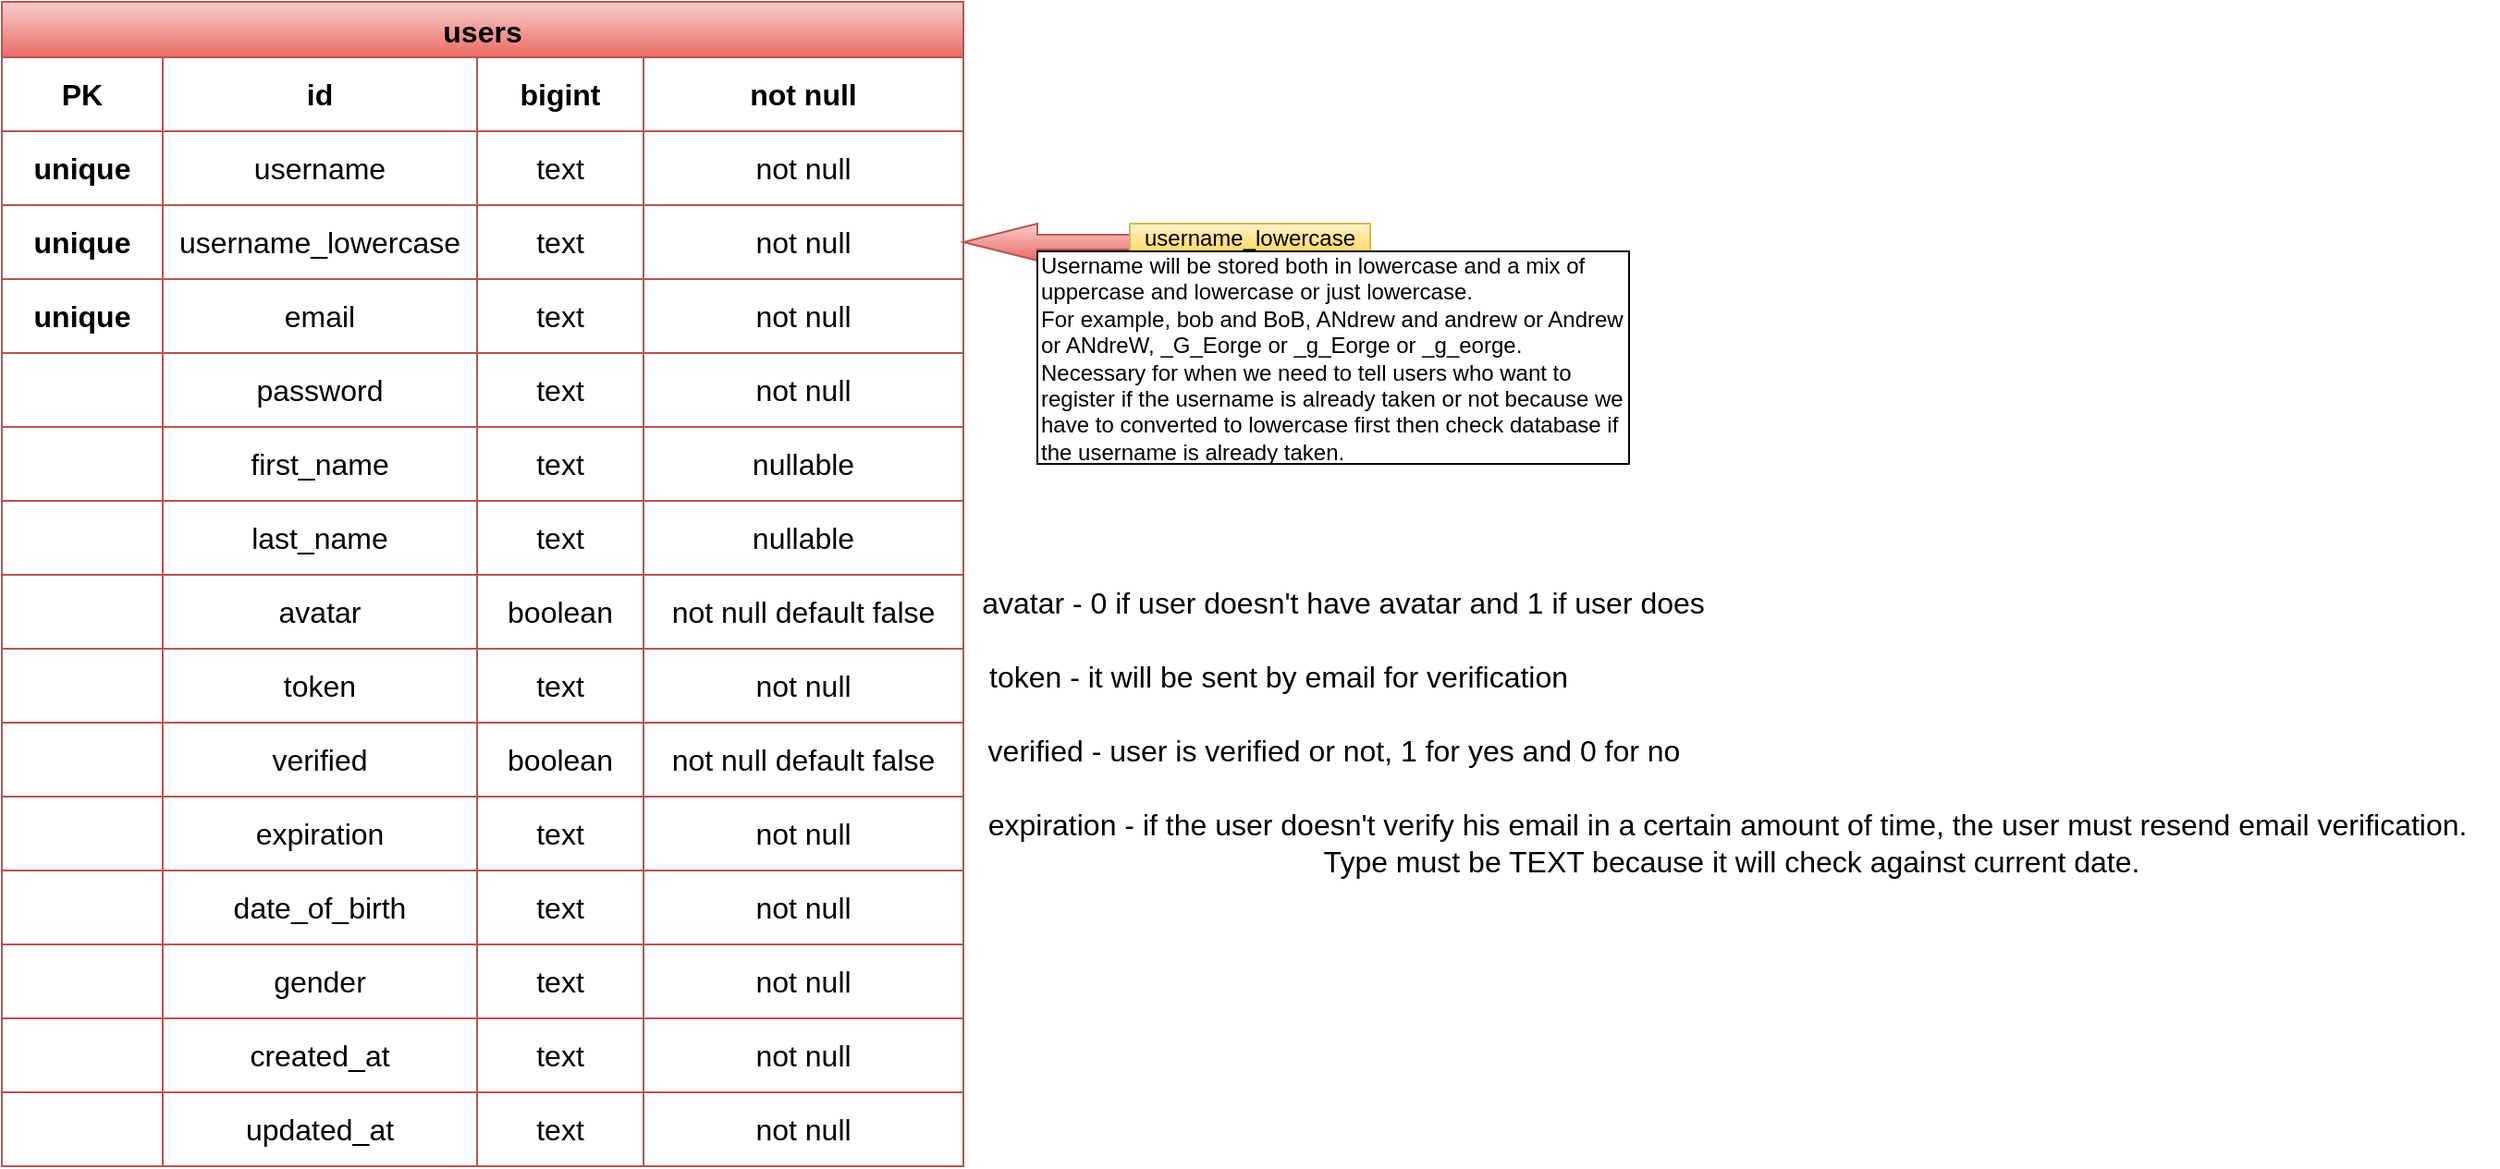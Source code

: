 <mxfile version="21.1.2" type="device">
  <diagram name="Page-1" id="t4gs9tPtVX5zqlGiPhsi">
    <mxGraphModel dx="1060" dy="560" grid="1" gridSize="10" guides="1" tooltips="1" connect="1" arrows="1" fold="1" page="1" pageScale="1" pageWidth="2500" pageHeight="2500" math="0" shadow="0">
      <root>
        <mxCell id="0" />
        <mxCell id="1" parent="0" />
        <mxCell id="QIEU1KKEI3exDOAzTcKu-1" value="users" style="shape=table;startSize=30;container=1;collapsible=0;childLayout=tableLayout;strokeColor=#b85450;fontSize=16;fillColor=#f8cecc;gradientColor=#ea6b66;fontStyle=1;movable=1;resizable=1;rotatable=1;deletable=1;editable=1;locked=0;connectable=1;" parent="1" vertex="1">
          <mxGeometry x="440" y="60" width="520" height="630" as="geometry" />
        </mxCell>
        <mxCell id="QIEU1KKEI3exDOAzTcKu-2" value="" style="shape=tableRow;horizontal=0;startSize=0;swimlaneHead=0;swimlaneBody=0;strokeColor=inherit;top=0;left=0;bottom=0;right=0;collapsible=0;dropTarget=0;fillColor=none;points=[[0,0.5],[1,0.5]];portConstraint=eastwest;fontSize=16;movable=1;resizable=1;rotatable=1;deletable=1;editable=1;locked=0;connectable=1;" parent="QIEU1KKEI3exDOAzTcKu-1" vertex="1">
          <mxGeometry y="30" width="520" height="40" as="geometry" />
        </mxCell>
        <mxCell id="QIEU1KKEI3exDOAzTcKu-3" value="&lt;b&gt;PK&lt;/b&gt;" style="shape=partialRectangle;html=1;whiteSpace=wrap;connectable=1;strokeColor=inherit;overflow=hidden;fillColor=none;top=0;left=0;bottom=0;right=0;pointerEvents=1;fontSize=16;movable=1;resizable=1;rotatable=1;deletable=1;editable=1;locked=0;" parent="QIEU1KKEI3exDOAzTcKu-2" vertex="1">
          <mxGeometry width="87" height="40" as="geometry">
            <mxRectangle width="87" height="40" as="alternateBounds" />
          </mxGeometry>
        </mxCell>
        <mxCell id="QIEU1KKEI3exDOAzTcKu-4" value="&lt;b&gt;id&lt;/b&gt;" style="shape=partialRectangle;html=1;whiteSpace=wrap;connectable=1;strokeColor=inherit;overflow=hidden;fillColor=none;top=0;left=0;bottom=0;right=0;pointerEvents=1;fontSize=16;movable=1;resizable=1;rotatable=1;deletable=1;editable=1;locked=0;" parent="QIEU1KKEI3exDOAzTcKu-2" vertex="1">
          <mxGeometry x="87" width="170" height="40" as="geometry">
            <mxRectangle width="170" height="40" as="alternateBounds" />
          </mxGeometry>
        </mxCell>
        <mxCell id="QIEU1KKEI3exDOAzTcKu-5" value="&lt;b&gt;bigint&lt;/b&gt;" style="shape=partialRectangle;html=1;whiteSpace=wrap;connectable=1;strokeColor=inherit;overflow=hidden;fillColor=none;top=0;left=0;bottom=0;right=0;pointerEvents=1;fontSize=16;movable=1;resizable=1;rotatable=1;deletable=1;editable=1;locked=0;" parent="QIEU1KKEI3exDOAzTcKu-2" vertex="1">
          <mxGeometry x="257" width="90" height="40" as="geometry">
            <mxRectangle width="90" height="40" as="alternateBounds" />
          </mxGeometry>
        </mxCell>
        <mxCell id="QIEU1KKEI3exDOAzTcKu-6" value="&lt;b&gt;not null&lt;/b&gt;" style="shape=partialRectangle;html=1;whiteSpace=wrap;connectable=1;strokeColor=inherit;overflow=hidden;fillColor=none;top=0;left=0;bottom=0;right=0;pointerEvents=1;fontSize=16;movable=1;resizable=1;rotatable=1;deletable=1;editable=1;locked=0;" parent="QIEU1KKEI3exDOAzTcKu-2" vertex="1">
          <mxGeometry x="347" width="173" height="40" as="geometry">
            <mxRectangle width="173" height="40" as="alternateBounds" />
          </mxGeometry>
        </mxCell>
        <mxCell id="QIEU1KKEI3exDOAzTcKu-7" value="" style="shape=tableRow;horizontal=0;startSize=0;swimlaneHead=0;swimlaneBody=0;strokeColor=inherit;top=0;left=0;bottom=0;right=0;collapsible=0;dropTarget=0;fillColor=none;points=[[0,0.5],[1,0.5]];portConstraint=eastwest;fontSize=16;movable=1;resizable=1;rotatable=1;deletable=1;editable=1;locked=0;connectable=1;" parent="QIEU1KKEI3exDOAzTcKu-1" vertex="1">
          <mxGeometry y="70" width="520" height="40" as="geometry" />
        </mxCell>
        <mxCell id="QIEU1KKEI3exDOAzTcKu-8" value="unique" style="shape=partialRectangle;html=1;whiteSpace=wrap;connectable=1;strokeColor=inherit;overflow=hidden;fillColor=none;top=0;left=0;bottom=0;right=0;pointerEvents=1;fontSize=16;fontStyle=1;movable=1;resizable=1;rotatable=1;deletable=1;editable=1;locked=0;" parent="QIEU1KKEI3exDOAzTcKu-7" vertex="1">
          <mxGeometry width="87" height="40" as="geometry">
            <mxRectangle width="87" height="40" as="alternateBounds" />
          </mxGeometry>
        </mxCell>
        <mxCell id="QIEU1KKEI3exDOAzTcKu-9" value="username" style="shape=partialRectangle;html=1;whiteSpace=wrap;connectable=1;strokeColor=inherit;overflow=hidden;fillColor=none;top=0;left=0;bottom=0;right=0;pointerEvents=1;fontSize=16;movable=1;resizable=1;rotatable=1;deletable=1;editable=1;locked=0;" parent="QIEU1KKEI3exDOAzTcKu-7" vertex="1">
          <mxGeometry x="87" width="170" height="40" as="geometry">
            <mxRectangle width="170" height="40" as="alternateBounds" />
          </mxGeometry>
        </mxCell>
        <mxCell id="QIEU1KKEI3exDOAzTcKu-10" value="text" style="shape=partialRectangle;html=1;whiteSpace=wrap;connectable=1;strokeColor=inherit;overflow=hidden;fillColor=none;top=0;left=0;bottom=0;right=0;pointerEvents=1;fontSize=16;movable=1;resizable=1;rotatable=1;deletable=1;editable=1;locked=0;" parent="QIEU1KKEI3exDOAzTcKu-7" vertex="1">
          <mxGeometry x="257" width="90" height="40" as="geometry">
            <mxRectangle width="90" height="40" as="alternateBounds" />
          </mxGeometry>
        </mxCell>
        <mxCell id="QIEU1KKEI3exDOAzTcKu-11" value="not null" style="shape=partialRectangle;html=1;whiteSpace=wrap;connectable=1;strokeColor=inherit;overflow=hidden;fillColor=none;top=0;left=0;bottom=0;right=0;pointerEvents=1;fontSize=16;movable=1;resizable=1;rotatable=1;deletable=1;editable=1;locked=0;" parent="QIEU1KKEI3exDOAzTcKu-7" vertex="1">
          <mxGeometry x="347" width="173" height="40" as="geometry">
            <mxRectangle width="173" height="40" as="alternateBounds" />
          </mxGeometry>
        </mxCell>
        <mxCell id="QIEU1KKEI3exDOAzTcKu-12" style="shape=tableRow;horizontal=0;startSize=0;swimlaneHead=0;swimlaneBody=0;strokeColor=inherit;top=0;left=0;bottom=0;right=0;collapsible=0;dropTarget=0;fillColor=none;points=[[0,0.5],[1,0.5]];portConstraint=eastwest;fontSize=16;movable=1;resizable=1;rotatable=1;deletable=1;editable=1;locked=0;connectable=1;" parent="QIEU1KKEI3exDOAzTcKu-1" vertex="1">
          <mxGeometry y="110" width="520" height="40" as="geometry" />
        </mxCell>
        <mxCell id="QIEU1KKEI3exDOAzTcKu-13" value="&lt;b&gt;unique&lt;/b&gt;" style="shape=partialRectangle;html=1;whiteSpace=wrap;connectable=1;strokeColor=inherit;overflow=hidden;fillColor=none;top=0;left=0;bottom=0;right=0;pointerEvents=1;fontSize=16;movable=1;resizable=1;rotatable=1;deletable=1;editable=1;locked=0;" parent="QIEU1KKEI3exDOAzTcKu-12" vertex="1">
          <mxGeometry width="87" height="40" as="geometry">
            <mxRectangle width="87" height="40" as="alternateBounds" />
          </mxGeometry>
        </mxCell>
        <mxCell id="QIEU1KKEI3exDOAzTcKu-14" value="username_lowercase" style="shape=partialRectangle;html=1;whiteSpace=wrap;connectable=1;strokeColor=inherit;overflow=hidden;fillColor=none;top=0;left=0;bottom=0;right=0;pointerEvents=1;fontSize=16;movable=1;resizable=1;rotatable=1;deletable=1;editable=1;locked=0;" parent="QIEU1KKEI3exDOAzTcKu-12" vertex="1">
          <mxGeometry x="87" width="170" height="40" as="geometry">
            <mxRectangle width="170" height="40" as="alternateBounds" />
          </mxGeometry>
        </mxCell>
        <mxCell id="QIEU1KKEI3exDOAzTcKu-15" value="text" style="shape=partialRectangle;html=1;whiteSpace=wrap;connectable=1;strokeColor=inherit;overflow=hidden;fillColor=none;top=0;left=0;bottom=0;right=0;pointerEvents=1;fontSize=16;movable=1;resizable=1;rotatable=1;deletable=1;editable=1;locked=0;" parent="QIEU1KKEI3exDOAzTcKu-12" vertex="1">
          <mxGeometry x="257" width="90" height="40" as="geometry">
            <mxRectangle width="90" height="40" as="alternateBounds" />
          </mxGeometry>
        </mxCell>
        <mxCell id="QIEU1KKEI3exDOAzTcKu-16" value="not null" style="shape=partialRectangle;html=1;whiteSpace=wrap;connectable=1;strokeColor=inherit;overflow=hidden;fillColor=none;top=0;left=0;bottom=0;right=0;pointerEvents=1;fontSize=16;movable=1;resizable=1;rotatable=1;deletable=1;editable=1;locked=0;" parent="QIEU1KKEI3exDOAzTcKu-12" vertex="1">
          <mxGeometry x="347" width="173" height="40" as="geometry">
            <mxRectangle width="173" height="40" as="alternateBounds" />
          </mxGeometry>
        </mxCell>
        <mxCell id="QIEU1KKEI3exDOAzTcKu-17" style="shape=tableRow;horizontal=0;startSize=0;swimlaneHead=0;swimlaneBody=0;strokeColor=inherit;top=0;left=0;bottom=0;right=0;collapsible=0;dropTarget=0;fillColor=none;points=[[0,0.5],[1,0.5]];portConstraint=eastwest;fontSize=16;movable=1;resizable=1;rotatable=1;deletable=1;editable=1;locked=0;connectable=1;" parent="QIEU1KKEI3exDOAzTcKu-1" vertex="1">
          <mxGeometry y="150" width="520" height="40" as="geometry" />
        </mxCell>
        <mxCell id="QIEU1KKEI3exDOAzTcKu-18" value="&lt;b&gt;unique&lt;/b&gt;" style="shape=partialRectangle;html=1;whiteSpace=wrap;connectable=1;strokeColor=inherit;overflow=hidden;fillColor=none;top=0;left=0;bottom=0;right=0;pointerEvents=1;fontSize=16;movable=1;resizable=1;rotatable=1;deletable=1;editable=1;locked=0;" parent="QIEU1KKEI3exDOAzTcKu-17" vertex="1">
          <mxGeometry width="87" height="40" as="geometry">
            <mxRectangle width="87" height="40" as="alternateBounds" />
          </mxGeometry>
        </mxCell>
        <mxCell id="QIEU1KKEI3exDOAzTcKu-19" value="email" style="shape=partialRectangle;html=1;whiteSpace=wrap;connectable=1;strokeColor=inherit;overflow=hidden;fillColor=none;top=0;left=0;bottom=0;right=0;pointerEvents=1;fontSize=16;movable=1;resizable=1;rotatable=1;deletable=1;editable=1;locked=0;" parent="QIEU1KKEI3exDOAzTcKu-17" vertex="1">
          <mxGeometry x="87" width="170" height="40" as="geometry">
            <mxRectangle width="170" height="40" as="alternateBounds" />
          </mxGeometry>
        </mxCell>
        <mxCell id="QIEU1KKEI3exDOAzTcKu-20" value="text" style="shape=partialRectangle;html=1;whiteSpace=wrap;connectable=1;strokeColor=inherit;overflow=hidden;fillColor=none;top=0;left=0;bottom=0;right=0;pointerEvents=1;fontSize=16;movable=1;resizable=1;rotatable=1;deletable=1;editable=1;locked=0;" parent="QIEU1KKEI3exDOAzTcKu-17" vertex="1">
          <mxGeometry x="257" width="90" height="40" as="geometry">
            <mxRectangle width="90" height="40" as="alternateBounds" />
          </mxGeometry>
        </mxCell>
        <mxCell id="QIEU1KKEI3exDOAzTcKu-21" value="not null" style="shape=partialRectangle;html=1;whiteSpace=wrap;connectable=1;strokeColor=inherit;overflow=hidden;fillColor=none;top=0;left=0;bottom=0;right=0;pointerEvents=1;fontSize=16;movable=1;resizable=1;rotatable=1;deletable=1;editable=1;locked=0;" parent="QIEU1KKEI3exDOAzTcKu-17" vertex="1">
          <mxGeometry x="347" width="173" height="40" as="geometry">
            <mxRectangle width="173" height="40" as="alternateBounds" />
          </mxGeometry>
        </mxCell>
        <mxCell id="QIEU1KKEI3exDOAzTcKu-22" style="shape=tableRow;horizontal=0;startSize=0;swimlaneHead=0;swimlaneBody=0;strokeColor=inherit;top=0;left=0;bottom=0;right=0;collapsible=0;dropTarget=0;fillColor=none;points=[[0,0.5],[1,0.5]];portConstraint=eastwest;fontSize=16;movable=1;resizable=1;rotatable=1;deletable=1;editable=1;locked=0;connectable=1;" parent="QIEU1KKEI3exDOAzTcKu-1" vertex="1">
          <mxGeometry y="190" width="520" height="40" as="geometry" />
        </mxCell>
        <mxCell id="QIEU1KKEI3exDOAzTcKu-23" style="shape=partialRectangle;html=1;whiteSpace=wrap;connectable=1;strokeColor=inherit;overflow=hidden;fillColor=none;top=0;left=0;bottom=0;right=0;pointerEvents=1;fontSize=16;movable=1;resizable=1;rotatable=1;deletable=1;editable=1;locked=0;" parent="QIEU1KKEI3exDOAzTcKu-22" vertex="1">
          <mxGeometry width="87" height="40" as="geometry">
            <mxRectangle width="87" height="40" as="alternateBounds" />
          </mxGeometry>
        </mxCell>
        <mxCell id="QIEU1KKEI3exDOAzTcKu-24" value="password" style="shape=partialRectangle;html=1;whiteSpace=wrap;connectable=1;strokeColor=inherit;overflow=hidden;fillColor=none;top=0;left=0;bottom=0;right=0;pointerEvents=1;fontSize=16;movable=1;resizable=1;rotatable=1;deletable=1;editable=1;locked=0;" parent="QIEU1KKEI3exDOAzTcKu-22" vertex="1">
          <mxGeometry x="87" width="170" height="40" as="geometry">
            <mxRectangle width="170" height="40" as="alternateBounds" />
          </mxGeometry>
        </mxCell>
        <mxCell id="QIEU1KKEI3exDOAzTcKu-25" value="text" style="shape=partialRectangle;html=1;whiteSpace=wrap;connectable=1;strokeColor=inherit;overflow=hidden;fillColor=none;top=0;left=0;bottom=0;right=0;pointerEvents=1;fontSize=16;movable=1;resizable=1;rotatable=1;deletable=1;editable=1;locked=0;" parent="QIEU1KKEI3exDOAzTcKu-22" vertex="1">
          <mxGeometry x="257" width="90" height="40" as="geometry">
            <mxRectangle width="90" height="40" as="alternateBounds" />
          </mxGeometry>
        </mxCell>
        <mxCell id="QIEU1KKEI3exDOAzTcKu-26" value="not null" style="shape=partialRectangle;html=1;whiteSpace=wrap;connectable=1;strokeColor=inherit;overflow=hidden;fillColor=none;top=0;left=0;bottom=0;right=0;pointerEvents=1;fontSize=16;movable=1;resizable=1;rotatable=1;deletable=1;editable=1;locked=0;" parent="QIEU1KKEI3exDOAzTcKu-22" vertex="1">
          <mxGeometry x="347" width="173" height="40" as="geometry">
            <mxRectangle width="173" height="40" as="alternateBounds" />
          </mxGeometry>
        </mxCell>
        <mxCell id="QIEU1KKEI3exDOAzTcKu-27" style="shape=tableRow;horizontal=0;startSize=0;swimlaneHead=0;swimlaneBody=0;strokeColor=inherit;top=0;left=0;bottom=0;right=0;collapsible=0;dropTarget=0;fillColor=none;points=[[0,0.5],[1,0.5]];portConstraint=eastwest;fontSize=16;movable=1;resizable=1;rotatable=1;deletable=1;editable=1;locked=0;connectable=1;" parent="QIEU1KKEI3exDOAzTcKu-1" vertex="1">
          <mxGeometry y="230" width="520" height="40" as="geometry" />
        </mxCell>
        <mxCell id="QIEU1KKEI3exDOAzTcKu-28" style="shape=partialRectangle;html=1;whiteSpace=wrap;connectable=1;strokeColor=inherit;overflow=hidden;fillColor=none;top=0;left=0;bottom=0;right=0;pointerEvents=1;fontSize=16;movable=1;resizable=1;rotatable=1;deletable=1;editable=1;locked=0;" parent="QIEU1KKEI3exDOAzTcKu-27" vertex="1">
          <mxGeometry width="87" height="40" as="geometry">
            <mxRectangle width="87" height="40" as="alternateBounds" />
          </mxGeometry>
        </mxCell>
        <mxCell id="QIEU1KKEI3exDOAzTcKu-29" value="first_name" style="shape=partialRectangle;html=1;whiteSpace=wrap;connectable=1;strokeColor=inherit;overflow=hidden;fillColor=none;top=0;left=0;bottom=0;right=0;pointerEvents=1;fontSize=16;movable=1;resizable=1;rotatable=1;deletable=1;editable=1;locked=0;" parent="QIEU1KKEI3exDOAzTcKu-27" vertex="1">
          <mxGeometry x="87" width="170" height="40" as="geometry">
            <mxRectangle width="170" height="40" as="alternateBounds" />
          </mxGeometry>
        </mxCell>
        <mxCell id="QIEU1KKEI3exDOAzTcKu-30" value="text" style="shape=partialRectangle;html=1;whiteSpace=wrap;connectable=1;strokeColor=inherit;overflow=hidden;fillColor=none;top=0;left=0;bottom=0;right=0;pointerEvents=1;fontSize=16;movable=1;resizable=1;rotatable=1;deletable=1;editable=1;locked=0;" parent="QIEU1KKEI3exDOAzTcKu-27" vertex="1">
          <mxGeometry x="257" width="90" height="40" as="geometry">
            <mxRectangle width="90" height="40" as="alternateBounds" />
          </mxGeometry>
        </mxCell>
        <mxCell id="QIEU1KKEI3exDOAzTcKu-31" value="nullable" style="shape=partialRectangle;html=1;whiteSpace=wrap;connectable=1;strokeColor=inherit;overflow=hidden;fillColor=none;top=0;left=0;bottom=0;right=0;pointerEvents=1;fontSize=16;movable=1;resizable=1;rotatable=1;deletable=1;editable=1;locked=0;" parent="QIEU1KKEI3exDOAzTcKu-27" vertex="1">
          <mxGeometry x="347" width="173" height="40" as="geometry">
            <mxRectangle width="173" height="40" as="alternateBounds" />
          </mxGeometry>
        </mxCell>
        <mxCell id="QIEU1KKEI3exDOAzTcKu-32" style="shape=tableRow;horizontal=0;startSize=0;swimlaneHead=0;swimlaneBody=0;strokeColor=inherit;top=0;left=0;bottom=0;right=0;collapsible=0;dropTarget=0;fillColor=none;points=[[0,0.5],[1,0.5]];portConstraint=eastwest;fontSize=16;movable=1;resizable=1;rotatable=1;deletable=1;editable=1;locked=0;connectable=1;" parent="QIEU1KKEI3exDOAzTcKu-1" vertex="1">
          <mxGeometry y="270" width="520" height="40" as="geometry" />
        </mxCell>
        <mxCell id="QIEU1KKEI3exDOAzTcKu-33" style="shape=partialRectangle;html=1;whiteSpace=wrap;connectable=1;strokeColor=inherit;overflow=hidden;fillColor=none;top=0;left=0;bottom=0;right=0;pointerEvents=1;fontSize=16;movable=1;resizable=1;rotatable=1;deletable=1;editable=1;locked=0;" parent="QIEU1KKEI3exDOAzTcKu-32" vertex="1">
          <mxGeometry width="87" height="40" as="geometry">
            <mxRectangle width="87" height="40" as="alternateBounds" />
          </mxGeometry>
        </mxCell>
        <mxCell id="QIEU1KKEI3exDOAzTcKu-34" value="last_name" style="shape=partialRectangle;html=1;whiteSpace=wrap;connectable=1;strokeColor=inherit;overflow=hidden;fillColor=none;top=0;left=0;bottom=0;right=0;pointerEvents=1;fontSize=16;movable=1;resizable=1;rotatable=1;deletable=1;editable=1;locked=0;" parent="QIEU1KKEI3exDOAzTcKu-32" vertex="1">
          <mxGeometry x="87" width="170" height="40" as="geometry">
            <mxRectangle width="170" height="40" as="alternateBounds" />
          </mxGeometry>
        </mxCell>
        <mxCell id="QIEU1KKEI3exDOAzTcKu-35" value="text" style="shape=partialRectangle;html=1;whiteSpace=wrap;connectable=1;strokeColor=inherit;overflow=hidden;fillColor=none;top=0;left=0;bottom=0;right=0;pointerEvents=1;fontSize=16;movable=1;resizable=1;rotatable=1;deletable=1;editable=1;locked=0;" parent="QIEU1KKEI3exDOAzTcKu-32" vertex="1">
          <mxGeometry x="257" width="90" height="40" as="geometry">
            <mxRectangle width="90" height="40" as="alternateBounds" />
          </mxGeometry>
        </mxCell>
        <mxCell id="QIEU1KKEI3exDOAzTcKu-36" value="nullable" style="shape=partialRectangle;html=1;whiteSpace=wrap;connectable=1;strokeColor=inherit;overflow=hidden;fillColor=none;top=0;left=0;bottom=0;right=0;pointerEvents=1;fontSize=16;movable=1;resizable=1;rotatable=1;deletable=1;editable=1;locked=0;" parent="QIEU1KKEI3exDOAzTcKu-32" vertex="1">
          <mxGeometry x="347" width="173" height="40" as="geometry">
            <mxRectangle width="173" height="40" as="alternateBounds" />
          </mxGeometry>
        </mxCell>
        <mxCell id="QIEU1KKEI3exDOAzTcKu-37" style="shape=tableRow;horizontal=0;startSize=0;swimlaneHead=0;swimlaneBody=0;strokeColor=inherit;top=0;left=0;bottom=0;right=0;collapsible=0;dropTarget=0;fillColor=none;points=[[0,0.5],[1,0.5]];portConstraint=eastwest;fontSize=16;movable=1;resizable=1;rotatable=1;deletable=1;editable=1;locked=0;connectable=1;" parent="QIEU1KKEI3exDOAzTcKu-1" vertex="1">
          <mxGeometry y="310" width="520" height="40" as="geometry" />
        </mxCell>
        <mxCell id="QIEU1KKEI3exDOAzTcKu-38" style="shape=partialRectangle;html=1;whiteSpace=wrap;connectable=1;strokeColor=inherit;overflow=hidden;fillColor=none;top=0;left=0;bottom=0;right=0;pointerEvents=1;fontSize=16;movable=1;resizable=1;rotatable=1;deletable=1;editable=1;locked=0;" parent="QIEU1KKEI3exDOAzTcKu-37" vertex="1">
          <mxGeometry width="87" height="40" as="geometry">
            <mxRectangle width="87" height="40" as="alternateBounds" />
          </mxGeometry>
        </mxCell>
        <mxCell id="QIEU1KKEI3exDOAzTcKu-39" value="avatar" style="shape=partialRectangle;html=1;whiteSpace=wrap;connectable=1;strokeColor=inherit;overflow=hidden;fillColor=none;top=0;left=0;bottom=0;right=0;pointerEvents=1;fontSize=16;movable=1;resizable=1;rotatable=1;deletable=1;editable=1;locked=0;" parent="QIEU1KKEI3exDOAzTcKu-37" vertex="1">
          <mxGeometry x="87" width="170" height="40" as="geometry">
            <mxRectangle width="170" height="40" as="alternateBounds" />
          </mxGeometry>
        </mxCell>
        <mxCell id="QIEU1KKEI3exDOAzTcKu-40" value="boolean" style="shape=partialRectangle;html=1;whiteSpace=wrap;connectable=1;strokeColor=inherit;overflow=hidden;fillColor=none;top=0;left=0;bottom=0;right=0;pointerEvents=1;fontSize=16;movable=1;resizable=1;rotatable=1;deletable=1;editable=1;locked=0;" parent="QIEU1KKEI3exDOAzTcKu-37" vertex="1">
          <mxGeometry x="257" width="90" height="40" as="geometry">
            <mxRectangle width="90" height="40" as="alternateBounds" />
          </mxGeometry>
        </mxCell>
        <mxCell id="QIEU1KKEI3exDOAzTcKu-41" value="not null default false" style="shape=partialRectangle;html=1;whiteSpace=wrap;connectable=1;strokeColor=inherit;overflow=hidden;fillColor=none;top=0;left=0;bottom=0;right=0;pointerEvents=1;fontSize=16;movable=1;resizable=1;rotatable=1;deletable=1;editable=1;locked=0;" parent="QIEU1KKEI3exDOAzTcKu-37" vertex="1">
          <mxGeometry x="347" width="173" height="40" as="geometry">
            <mxRectangle width="173" height="40" as="alternateBounds" />
          </mxGeometry>
        </mxCell>
        <mxCell id="QIEU1KKEI3exDOAzTcKu-42" style="shape=tableRow;horizontal=0;startSize=0;swimlaneHead=0;swimlaneBody=0;strokeColor=inherit;top=0;left=0;bottom=0;right=0;collapsible=0;dropTarget=0;fillColor=none;points=[[0,0.5],[1,0.5]];portConstraint=eastwest;fontSize=16;movable=1;resizable=1;rotatable=1;deletable=1;editable=1;locked=0;connectable=1;" parent="QIEU1KKEI3exDOAzTcKu-1" vertex="1">
          <mxGeometry y="350" width="520" height="40" as="geometry" />
        </mxCell>
        <mxCell id="QIEU1KKEI3exDOAzTcKu-43" style="shape=partialRectangle;html=1;whiteSpace=wrap;connectable=1;strokeColor=inherit;overflow=hidden;fillColor=none;top=0;left=0;bottom=0;right=0;pointerEvents=1;fontSize=16;movable=1;resizable=1;rotatable=1;deletable=1;editable=1;locked=0;" parent="QIEU1KKEI3exDOAzTcKu-42" vertex="1">
          <mxGeometry width="87" height="40" as="geometry">
            <mxRectangle width="87" height="40" as="alternateBounds" />
          </mxGeometry>
        </mxCell>
        <mxCell id="QIEU1KKEI3exDOAzTcKu-44" value="token" style="shape=partialRectangle;html=1;whiteSpace=wrap;connectable=1;strokeColor=inherit;overflow=hidden;fillColor=none;top=0;left=0;bottom=0;right=0;pointerEvents=1;fontSize=16;movable=1;resizable=1;rotatable=1;deletable=1;editable=1;locked=0;" parent="QIEU1KKEI3exDOAzTcKu-42" vertex="1">
          <mxGeometry x="87" width="170" height="40" as="geometry">
            <mxRectangle width="170" height="40" as="alternateBounds" />
          </mxGeometry>
        </mxCell>
        <mxCell id="QIEU1KKEI3exDOAzTcKu-45" value="text" style="shape=partialRectangle;html=1;whiteSpace=wrap;connectable=1;strokeColor=inherit;overflow=hidden;fillColor=none;top=0;left=0;bottom=0;right=0;pointerEvents=1;fontSize=16;movable=1;resizable=1;rotatable=1;deletable=1;editable=1;locked=0;" parent="QIEU1KKEI3exDOAzTcKu-42" vertex="1">
          <mxGeometry x="257" width="90" height="40" as="geometry">
            <mxRectangle width="90" height="40" as="alternateBounds" />
          </mxGeometry>
        </mxCell>
        <mxCell id="QIEU1KKEI3exDOAzTcKu-46" value="not null" style="shape=partialRectangle;html=1;whiteSpace=wrap;connectable=1;strokeColor=inherit;overflow=hidden;fillColor=none;top=0;left=0;bottom=0;right=0;pointerEvents=1;fontSize=16;movable=1;resizable=1;rotatable=1;deletable=1;editable=1;locked=0;" parent="QIEU1KKEI3exDOAzTcKu-42" vertex="1">
          <mxGeometry x="347" width="173" height="40" as="geometry">
            <mxRectangle width="173" height="40" as="alternateBounds" />
          </mxGeometry>
        </mxCell>
        <mxCell id="QIEU1KKEI3exDOAzTcKu-47" style="shape=tableRow;horizontal=0;startSize=0;swimlaneHead=0;swimlaneBody=0;strokeColor=inherit;top=0;left=0;bottom=0;right=0;collapsible=0;dropTarget=0;fillColor=none;points=[[0,0.5],[1,0.5]];portConstraint=eastwest;fontSize=16;movable=1;resizable=1;rotatable=1;deletable=1;editable=1;locked=0;connectable=1;" parent="QIEU1KKEI3exDOAzTcKu-1" vertex="1">
          <mxGeometry y="390" width="520" height="40" as="geometry" />
        </mxCell>
        <mxCell id="QIEU1KKEI3exDOAzTcKu-48" style="shape=partialRectangle;html=1;whiteSpace=wrap;connectable=1;strokeColor=inherit;overflow=hidden;fillColor=none;top=0;left=0;bottom=0;right=0;pointerEvents=1;fontSize=16;movable=1;resizable=1;rotatable=1;deletable=1;editable=1;locked=0;" parent="QIEU1KKEI3exDOAzTcKu-47" vertex="1">
          <mxGeometry width="87" height="40" as="geometry">
            <mxRectangle width="87" height="40" as="alternateBounds" />
          </mxGeometry>
        </mxCell>
        <mxCell id="QIEU1KKEI3exDOAzTcKu-49" value="verified" style="shape=partialRectangle;html=1;whiteSpace=wrap;connectable=1;strokeColor=inherit;overflow=hidden;fillColor=none;top=0;left=0;bottom=0;right=0;pointerEvents=1;fontSize=16;movable=1;resizable=1;rotatable=1;deletable=1;editable=1;locked=0;" parent="QIEU1KKEI3exDOAzTcKu-47" vertex="1">
          <mxGeometry x="87" width="170" height="40" as="geometry">
            <mxRectangle width="170" height="40" as="alternateBounds" />
          </mxGeometry>
        </mxCell>
        <mxCell id="QIEU1KKEI3exDOAzTcKu-50" value="boolean" style="shape=partialRectangle;html=1;whiteSpace=wrap;connectable=1;strokeColor=inherit;overflow=hidden;fillColor=none;top=0;left=0;bottom=0;right=0;pointerEvents=1;fontSize=16;movable=1;resizable=1;rotatable=1;deletable=1;editable=1;locked=0;" parent="QIEU1KKEI3exDOAzTcKu-47" vertex="1">
          <mxGeometry x="257" width="90" height="40" as="geometry">
            <mxRectangle width="90" height="40" as="alternateBounds" />
          </mxGeometry>
        </mxCell>
        <mxCell id="QIEU1KKEI3exDOAzTcKu-51" value="not null default false" style="shape=partialRectangle;html=1;whiteSpace=wrap;connectable=1;strokeColor=inherit;overflow=hidden;fillColor=none;top=0;left=0;bottom=0;right=0;pointerEvents=1;fontSize=16;movable=1;resizable=1;rotatable=1;deletable=1;editable=1;locked=0;" parent="QIEU1KKEI3exDOAzTcKu-47" vertex="1">
          <mxGeometry x="347" width="173" height="40" as="geometry">
            <mxRectangle width="173" height="40" as="alternateBounds" />
          </mxGeometry>
        </mxCell>
        <mxCell id="QIEU1KKEI3exDOAzTcKu-52" style="shape=tableRow;horizontal=0;startSize=0;swimlaneHead=0;swimlaneBody=0;strokeColor=inherit;top=0;left=0;bottom=0;right=0;collapsible=0;dropTarget=0;fillColor=none;points=[[0,0.5],[1,0.5]];portConstraint=eastwest;fontSize=16;movable=1;resizable=1;rotatable=1;deletable=1;editable=1;locked=0;connectable=1;" parent="QIEU1KKEI3exDOAzTcKu-1" vertex="1">
          <mxGeometry y="430" width="520" height="40" as="geometry" />
        </mxCell>
        <mxCell id="QIEU1KKEI3exDOAzTcKu-53" style="shape=partialRectangle;html=1;whiteSpace=wrap;connectable=1;strokeColor=inherit;overflow=hidden;fillColor=none;top=0;left=0;bottom=0;right=0;pointerEvents=1;fontSize=16;movable=1;resizable=1;rotatable=1;deletable=1;editable=1;locked=0;" parent="QIEU1KKEI3exDOAzTcKu-52" vertex="1">
          <mxGeometry width="87" height="40" as="geometry">
            <mxRectangle width="87" height="40" as="alternateBounds" />
          </mxGeometry>
        </mxCell>
        <mxCell id="QIEU1KKEI3exDOAzTcKu-54" value="expiration" style="shape=partialRectangle;html=1;whiteSpace=wrap;connectable=1;strokeColor=inherit;overflow=hidden;fillColor=none;top=0;left=0;bottom=0;right=0;pointerEvents=1;fontSize=16;movable=1;resizable=1;rotatable=1;deletable=1;editable=1;locked=0;" parent="QIEU1KKEI3exDOAzTcKu-52" vertex="1">
          <mxGeometry x="87" width="170" height="40" as="geometry">
            <mxRectangle width="170" height="40" as="alternateBounds" />
          </mxGeometry>
        </mxCell>
        <mxCell id="QIEU1KKEI3exDOAzTcKu-55" value="text" style="shape=partialRectangle;html=1;whiteSpace=wrap;connectable=1;strokeColor=inherit;overflow=hidden;fillColor=none;top=0;left=0;bottom=0;right=0;pointerEvents=1;fontSize=16;movable=1;resizable=1;rotatable=1;deletable=1;editable=1;locked=0;" parent="QIEU1KKEI3exDOAzTcKu-52" vertex="1">
          <mxGeometry x="257" width="90" height="40" as="geometry">
            <mxRectangle width="90" height="40" as="alternateBounds" />
          </mxGeometry>
        </mxCell>
        <mxCell id="QIEU1KKEI3exDOAzTcKu-56" value="not null" style="shape=partialRectangle;html=1;whiteSpace=wrap;connectable=1;strokeColor=inherit;overflow=hidden;fillColor=none;top=0;left=0;bottom=0;right=0;pointerEvents=1;fontSize=16;movable=1;resizable=1;rotatable=1;deletable=1;editable=1;locked=0;" parent="QIEU1KKEI3exDOAzTcKu-52" vertex="1">
          <mxGeometry x="347" width="173" height="40" as="geometry">
            <mxRectangle width="173" height="40" as="alternateBounds" />
          </mxGeometry>
        </mxCell>
        <mxCell id="QIEU1KKEI3exDOAzTcKu-57" style="shape=tableRow;horizontal=0;startSize=0;swimlaneHead=0;swimlaneBody=0;strokeColor=inherit;top=0;left=0;bottom=0;right=0;collapsible=0;dropTarget=0;fillColor=none;points=[[0,0.5],[1,0.5]];portConstraint=eastwest;fontSize=16;movable=1;resizable=1;rotatable=1;deletable=1;editable=1;locked=0;connectable=1;" parent="QIEU1KKEI3exDOAzTcKu-1" vertex="1">
          <mxGeometry y="470" width="520" height="40" as="geometry" />
        </mxCell>
        <mxCell id="QIEU1KKEI3exDOAzTcKu-58" style="shape=partialRectangle;html=1;whiteSpace=wrap;connectable=1;strokeColor=inherit;overflow=hidden;fillColor=none;top=0;left=0;bottom=0;right=0;pointerEvents=1;fontSize=16;movable=1;resizable=1;rotatable=1;deletable=1;editable=1;locked=0;" parent="QIEU1KKEI3exDOAzTcKu-57" vertex="1">
          <mxGeometry width="87" height="40" as="geometry">
            <mxRectangle width="87" height="40" as="alternateBounds" />
          </mxGeometry>
        </mxCell>
        <mxCell id="QIEU1KKEI3exDOAzTcKu-59" value="date_of_birth" style="shape=partialRectangle;html=1;whiteSpace=wrap;connectable=1;strokeColor=inherit;overflow=hidden;fillColor=none;top=0;left=0;bottom=0;right=0;pointerEvents=1;fontSize=16;movable=1;resizable=1;rotatable=1;deletable=1;editable=1;locked=0;" parent="QIEU1KKEI3exDOAzTcKu-57" vertex="1">
          <mxGeometry x="87" width="170" height="40" as="geometry">
            <mxRectangle width="170" height="40" as="alternateBounds" />
          </mxGeometry>
        </mxCell>
        <mxCell id="QIEU1KKEI3exDOAzTcKu-60" value="text" style="shape=partialRectangle;html=1;whiteSpace=wrap;connectable=1;strokeColor=inherit;overflow=hidden;fillColor=none;top=0;left=0;bottom=0;right=0;pointerEvents=1;fontSize=16;movable=1;resizable=1;rotatable=1;deletable=1;editable=1;locked=0;" parent="QIEU1KKEI3exDOAzTcKu-57" vertex="1">
          <mxGeometry x="257" width="90" height="40" as="geometry">
            <mxRectangle width="90" height="40" as="alternateBounds" />
          </mxGeometry>
        </mxCell>
        <mxCell id="QIEU1KKEI3exDOAzTcKu-61" value="not null" style="shape=partialRectangle;html=1;whiteSpace=wrap;connectable=1;strokeColor=inherit;overflow=hidden;fillColor=none;top=0;left=0;bottom=0;right=0;pointerEvents=1;fontSize=16;movable=1;resizable=1;rotatable=1;deletable=1;editable=1;locked=0;" parent="QIEU1KKEI3exDOAzTcKu-57" vertex="1">
          <mxGeometry x="347" width="173" height="40" as="geometry">
            <mxRectangle width="173" height="40" as="alternateBounds" />
          </mxGeometry>
        </mxCell>
        <mxCell id="QIEU1KKEI3exDOAzTcKu-62" style="shape=tableRow;horizontal=0;startSize=0;swimlaneHead=0;swimlaneBody=0;strokeColor=inherit;top=0;left=0;bottom=0;right=0;collapsible=0;dropTarget=0;fillColor=none;points=[[0,0.5],[1,0.5]];portConstraint=eastwest;fontSize=16;movable=1;resizable=1;rotatable=1;deletable=1;editable=1;locked=0;connectable=1;" parent="QIEU1KKEI3exDOAzTcKu-1" vertex="1">
          <mxGeometry y="510" width="520" height="40" as="geometry" />
        </mxCell>
        <mxCell id="QIEU1KKEI3exDOAzTcKu-63" style="shape=partialRectangle;html=1;whiteSpace=wrap;connectable=1;strokeColor=inherit;overflow=hidden;fillColor=none;top=0;left=0;bottom=0;right=0;pointerEvents=1;fontSize=16;movable=1;resizable=1;rotatable=1;deletable=1;editable=1;locked=0;" parent="QIEU1KKEI3exDOAzTcKu-62" vertex="1">
          <mxGeometry width="87" height="40" as="geometry">
            <mxRectangle width="87" height="40" as="alternateBounds" />
          </mxGeometry>
        </mxCell>
        <mxCell id="QIEU1KKEI3exDOAzTcKu-64" value="gender" style="shape=partialRectangle;html=1;whiteSpace=wrap;connectable=1;strokeColor=inherit;overflow=hidden;fillColor=none;top=0;left=0;bottom=0;right=0;pointerEvents=1;fontSize=16;movable=1;resizable=1;rotatable=1;deletable=1;editable=1;locked=0;" parent="QIEU1KKEI3exDOAzTcKu-62" vertex="1">
          <mxGeometry x="87" width="170" height="40" as="geometry">
            <mxRectangle width="170" height="40" as="alternateBounds" />
          </mxGeometry>
        </mxCell>
        <mxCell id="QIEU1KKEI3exDOAzTcKu-65" value="text" style="shape=partialRectangle;html=1;whiteSpace=wrap;connectable=1;strokeColor=inherit;overflow=hidden;fillColor=none;top=0;left=0;bottom=0;right=0;pointerEvents=1;fontSize=16;movable=1;resizable=1;rotatable=1;deletable=1;editable=1;locked=0;" parent="QIEU1KKEI3exDOAzTcKu-62" vertex="1">
          <mxGeometry x="257" width="90" height="40" as="geometry">
            <mxRectangle width="90" height="40" as="alternateBounds" />
          </mxGeometry>
        </mxCell>
        <mxCell id="QIEU1KKEI3exDOAzTcKu-66" value="not null" style="shape=partialRectangle;html=1;whiteSpace=wrap;connectable=1;strokeColor=inherit;overflow=hidden;fillColor=none;top=0;left=0;bottom=0;right=0;pointerEvents=1;fontSize=16;movable=1;resizable=1;rotatable=1;deletable=1;editable=1;locked=0;" parent="QIEU1KKEI3exDOAzTcKu-62" vertex="1">
          <mxGeometry x="347" width="173" height="40" as="geometry">
            <mxRectangle width="173" height="40" as="alternateBounds" />
          </mxGeometry>
        </mxCell>
        <mxCell id="QIEU1KKEI3exDOAzTcKu-67" style="shape=tableRow;horizontal=0;startSize=0;swimlaneHead=0;swimlaneBody=0;strokeColor=inherit;top=0;left=0;bottom=0;right=0;collapsible=0;dropTarget=0;fillColor=none;points=[[0,0.5],[1,0.5]];portConstraint=eastwest;fontSize=16;movable=1;resizable=1;rotatable=1;deletable=1;editable=1;locked=0;connectable=1;" parent="QIEU1KKEI3exDOAzTcKu-1" vertex="1">
          <mxGeometry y="550" width="520" height="40" as="geometry" />
        </mxCell>
        <mxCell id="QIEU1KKEI3exDOAzTcKu-68" style="shape=partialRectangle;html=1;whiteSpace=wrap;connectable=1;strokeColor=inherit;overflow=hidden;fillColor=none;top=0;left=0;bottom=0;right=0;pointerEvents=1;fontSize=16;movable=1;resizable=1;rotatable=1;deletable=1;editable=1;locked=0;" parent="QIEU1KKEI3exDOAzTcKu-67" vertex="1">
          <mxGeometry width="87" height="40" as="geometry">
            <mxRectangle width="87" height="40" as="alternateBounds" />
          </mxGeometry>
        </mxCell>
        <mxCell id="QIEU1KKEI3exDOAzTcKu-69" value="created_at" style="shape=partialRectangle;html=1;whiteSpace=wrap;connectable=1;strokeColor=inherit;overflow=hidden;fillColor=none;top=0;left=0;bottom=0;right=0;pointerEvents=1;fontSize=16;movable=1;resizable=1;rotatable=1;deletable=1;editable=1;locked=0;" parent="QIEU1KKEI3exDOAzTcKu-67" vertex="1">
          <mxGeometry x="87" width="170" height="40" as="geometry">
            <mxRectangle width="170" height="40" as="alternateBounds" />
          </mxGeometry>
        </mxCell>
        <mxCell id="QIEU1KKEI3exDOAzTcKu-70" value="text" style="shape=partialRectangle;html=1;whiteSpace=wrap;connectable=1;strokeColor=inherit;overflow=hidden;fillColor=none;top=0;left=0;bottom=0;right=0;pointerEvents=1;fontSize=16;movable=1;resizable=1;rotatable=1;deletable=1;editable=1;locked=0;" parent="QIEU1KKEI3exDOAzTcKu-67" vertex="1">
          <mxGeometry x="257" width="90" height="40" as="geometry">
            <mxRectangle width="90" height="40" as="alternateBounds" />
          </mxGeometry>
        </mxCell>
        <mxCell id="QIEU1KKEI3exDOAzTcKu-71" value="not null" style="shape=partialRectangle;html=1;whiteSpace=wrap;connectable=1;strokeColor=inherit;overflow=hidden;fillColor=none;top=0;left=0;bottom=0;right=0;pointerEvents=1;fontSize=16;movable=1;resizable=1;rotatable=1;deletable=1;editable=1;locked=0;" parent="QIEU1KKEI3exDOAzTcKu-67" vertex="1">
          <mxGeometry x="347" width="173" height="40" as="geometry">
            <mxRectangle width="173" height="40" as="alternateBounds" />
          </mxGeometry>
        </mxCell>
        <mxCell id="QIEU1KKEI3exDOAzTcKu-72" style="shape=tableRow;horizontal=0;startSize=0;swimlaneHead=0;swimlaneBody=0;strokeColor=inherit;top=0;left=0;bottom=0;right=0;collapsible=0;dropTarget=0;fillColor=none;points=[[0,0.5],[1,0.5]];portConstraint=eastwest;fontSize=16;movable=1;resizable=1;rotatable=1;deletable=1;editable=1;locked=0;connectable=1;" parent="QIEU1KKEI3exDOAzTcKu-1" vertex="1">
          <mxGeometry y="590" width="520" height="40" as="geometry" />
        </mxCell>
        <mxCell id="QIEU1KKEI3exDOAzTcKu-73" style="shape=partialRectangle;html=1;whiteSpace=wrap;connectable=1;strokeColor=inherit;overflow=hidden;fillColor=none;top=0;left=0;bottom=0;right=0;pointerEvents=1;fontSize=16;movable=1;resizable=1;rotatable=1;deletable=1;editable=1;locked=0;" parent="QIEU1KKEI3exDOAzTcKu-72" vertex="1">
          <mxGeometry width="87" height="40" as="geometry">
            <mxRectangle width="87" height="40" as="alternateBounds" />
          </mxGeometry>
        </mxCell>
        <mxCell id="QIEU1KKEI3exDOAzTcKu-74" value="updated_at" style="shape=partialRectangle;html=1;whiteSpace=wrap;connectable=1;strokeColor=inherit;overflow=hidden;fillColor=none;top=0;left=0;bottom=0;right=0;pointerEvents=1;fontSize=16;movable=1;resizable=1;rotatable=1;deletable=1;editable=1;locked=0;" parent="QIEU1KKEI3exDOAzTcKu-72" vertex="1">
          <mxGeometry x="87" width="170" height="40" as="geometry">
            <mxRectangle width="170" height="40" as="alternateBounds" />
          </mxGeometry>
        </mxCell>
        <mxCell id="QIEU1KKEI3exDOAzTcKu-75" value="text" style="shape=partialRectangle;html=1;whiteSpace=wrap;connectable=1;strokeColor=inherit;overflow=hidden;fillColor=none;top=0;left=0;bottom=0;right=0;pointerEvents=1;fontSize=16;movable=1;resizable=1;rotatable=1;deletable=1;editable=1;locked=0;" parent="QIEU1KKEI3exDOAzTcKu-72" vertex="1">
          <mxGeometry x="257" width="90" height="40" as="geometry">
            <mxRectangle width="90" height="40" as="alternateBounds" />
          </mxGeometry>
        </mxCell>
        <mxCell id="QIEU1KKEI3exDOAzTcKu-76" value="not null" style="shape=partialRectangle;html=1;whiteSpace=wrap;connectable=1;strokeColor=inherit;overflow=hidden;fillColor=none;top=0;left=0;bottom=0;right=0;pointerEvents=1;fontSize=16;movable=1;resizable=1;rotatable=1;deletable=1;editable=1;locked=0;" parent="QIEU1KKEI3exDOAzTcKu-72" vertex="1">
          <mxGeometry x="347" width="173" height="40" as="geometry">
            <mxRectangle width="173" height="40" as="alternateBounds" />
          </mxGeometry>
        </mxCell>
        <mxCell id="QIEU1KKEI3exDOAzTcKu-77" value="" style="html=1;shadow=0;dashed=0;align=center;verticalAlign=middle;shape=mxgraph.arrows2.arrow;dy=0.6;dx=40;flipH=1;notch=0;fillColor=#f8cecc;gradientColor=#ea6b66;strokeColor=#b85450;movable=1;resizable=1;rotatable=1;deletable=1;editable=1;locked=0;connectable=1;" parent="1" vertex="1">
          <mxGeometry x="960" y="180" width="90" height="20" as="geometry" />
        </mxCell>
        <mxCell id="QIEU1KKEI3exDOAzTcKu-78" value="username_lowercase" style="text;html=1;strokeColor=#d6b656;fillColor=#fff2cc;align=center;verticalAlign=middle;whiteSpace=wrap;rounded=0;gradientColor=#ffd966;movable=1;resizable=1;rotatable=1;deletable=1;editable=1;locked=0;connectable=1;" parent="1" vertex="1">
          <mxGeometry x="1050" y="180" width="130" height="15" as="geometry" />
        </mxCell>
        <mxCell id="QIEU1KKEI3exDOAzTcKu-79" value="Username will be stored both in lowercase and a mix of uppercase and lowercase or just lowercase.&lt;br&gt;For example, bob and BoB, ANdrew and andrew or Andrew or ANdreW, _G_Eorge or _g_Eorge or _g_eorge.&lt;br&gt;Necessary for when we need to tell users who want to register if the username is already taken or not because we have to converted to lowercase first then check database if the username is already taken." style="text;html=1;strokeColor=default;fillColor=none;align=left;verticalAlign=middle;whiteSpace=wrap;rounded=0;movable=1;resizable=1;rotatable=1;deletable=1;editable=1;locked=0;connectable=1;" parent="1" vertex="1">
          <mxGeometry x="1000" y="195" width="320" height="115" as="geometry" />
        </mxCell>
        <mxCell id="QIEU1KKEI3exDOAzTcKu-80" value="&lt;font style=&quot;font-size: 16px;&quot;&gt;token - it will be sent by email for verification&lt;/font&gt;" style="text;html=1;align=center;verticalAlign=middle;resizable=1;points=[];autosize=1;strokeColor=none;fillColor=none;movable=1;rotatable=1;deletable=1;editable=1;locked=0;connectable=1;" parent="1" vertex="1">
          <mxGeometry x="960" y="410" width="340" height="30" as="geometry" />
        </mxCell>
        <mxCell id="QIEU1KKEI3exDOAzTcKu-81" value="&lt;font style=&quot;font-size: 16px;&quot;&gt;avatar - 0 if user doesn&#39;t have avatar and 1 if user does&lt;/font&gt;" style="text;html=1;align=center;verticalAlign=middle;resizable=1;points=[];autosize=1;strokeColor=none;fillColor=none;movable=1;rotatable=1;deletable=1;editable=1;locked=0;connectable=1;" parent="1" vertex="1">
          <mxGeometry x="960" y="370" width="410" height="30" as="geometry" />
        </mxCell>
        <mxCell id="QIEU1KKEI3exDOAzTcKu-82" value="&lt;font style=&quot;font-size: 16px;&quot;&gt;verified - user is verified or not, 1 for yes and 0 for no&lt;/font&gt;" style="text;html=1;align=center;verticalAlign=middle;resizable=1;points=[];autosize=1;strokeColor=none;fillColor=none;movable=1;rotatable=1;deletable=1;editable=1;locked=0;connectable=1;" parent="1" vertex="1">
          <mxGeometry x="960" y="450" width="400" height="30" as="geometry" />
        </mxCell>
        <mxCell id="QIEU1KKEI3exDOAzTcKu-83" value="&lt;font style=&quot;font-size: 16px;&quot;&gt;expiration - if the user doesn&#39;t verify his email in a certain amount of time, the user must resend email verification.&amp;nbsp;&lt;br&gt;&lt;div style=&quot;&quot;&gt;&lt;span style=&quot;background-color: initial;&quot;&gt;Type must be TEXT because it will check against current date.&lt;/span&gt;&lt;/div&gt;&lt;/font&gt;" style="text;html=1;align=center;verticalAlign=middle;resizable=1;points=[];autosize=1;strokeColor=none;fillColor=none;movable=1;rotatable=1;deletable=1;editable=1;locked=0;connectable=1;" parent="1" vertex="1">
          <mxGeometry x="960" y="490" width="830" height="50" as="geometry" />
        </mxCell>
      </root>
    </mxGraphModel>
  </diagram>
</mxfile>
